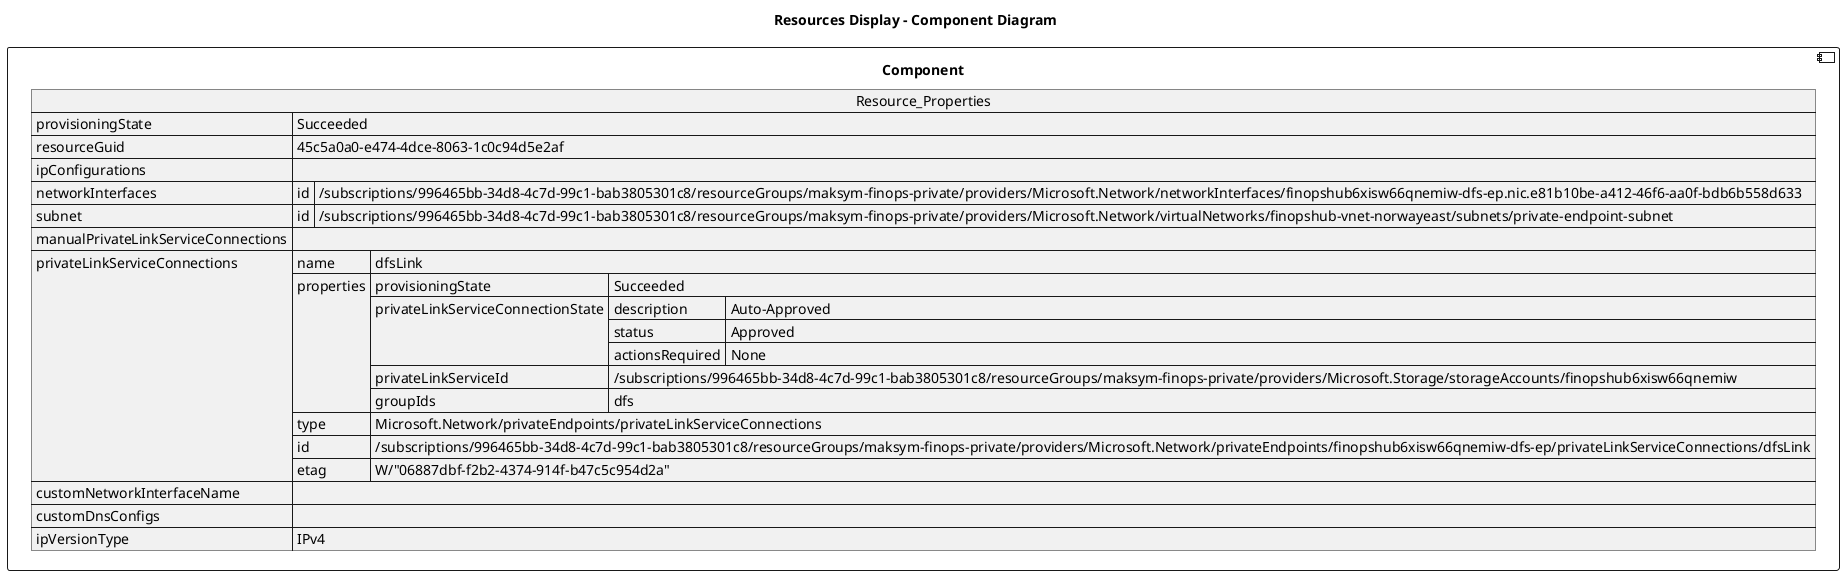 @startuml

title Resources Display - Component Diagram

component Component {

json  Resource_Properties {
  "provisioningState": "Succeeded",
  "resourceGuid": "45c5a0a0-e474-4dce-8063-1c0c94d5e2af",
  "ipConfigurations": [],
  "networkInterfaces": [
    {
      "id": "/subscriptions/996465bb-34d8-4c7d-99c1-bab3805301c8/resourceGroups/maksym-finops-private/providers/Microsoft.Network/networkInterfaces/finopshub6xisw66qnemiw-dfs-ep.nic.e81b10be-a412-46f6-aa0f-bdb6b558d633"
    }
  ],
  "subnet": {
    "id": "/subscriptions/996465bb-34d8-4c7d-99c1-bab3805301c8/resourceGroups/maksym-finops-private/providers/Microsoft.Network/virtualNetworks/finopshub-vnet-norwayeast/subnets/private-endpoint-subnet"
  },
  "manualPrivateLinkServiceConnections": [],
  "privateLinkServiceConnections": [
    {
      "name": "dfsLink",
      "properties": {
        "provisioningState": "Succeeded",
        "privateLinkServiceConnectionState": {
          "description": "Auto-Approved",
          "status": "Approved",
          "actionsRequired": "None"
        },
        "privateLinkServiceId": "/subscriptions/996465bb-34d8-4c7d-99c1-bab3805301c8/resourceGroups/maksym-finops-private/providers/Microsoft.Storage/storageAccounts/finopshub6xisw66qnemiw",
        "groupIds": [
          "dfs"
        ]
      },
      "type": "Microsoft.Network/privateEndpoints/privateLinkServiceConnections",
      "id": "/subscriptions/996465bb-34d8-4c7d-99c1-bab3805301c8/resourceGroups/maksym-finops-private/providers/Microsoft.Network/privateEndpoints/finopshub6xisw66qnemiw-dfs-ep/privateLinkServiceConnections/dfsLink",
      "etag": "W/\"06887dbf-f2b2-4374-914f-b47c5c954d2a\""
    }
  ],
  "customNetworkInterfaceName": "",
  "customDnsConfigs": [],
  "ipVersionType": "IPv4"
}
}
@enduml
